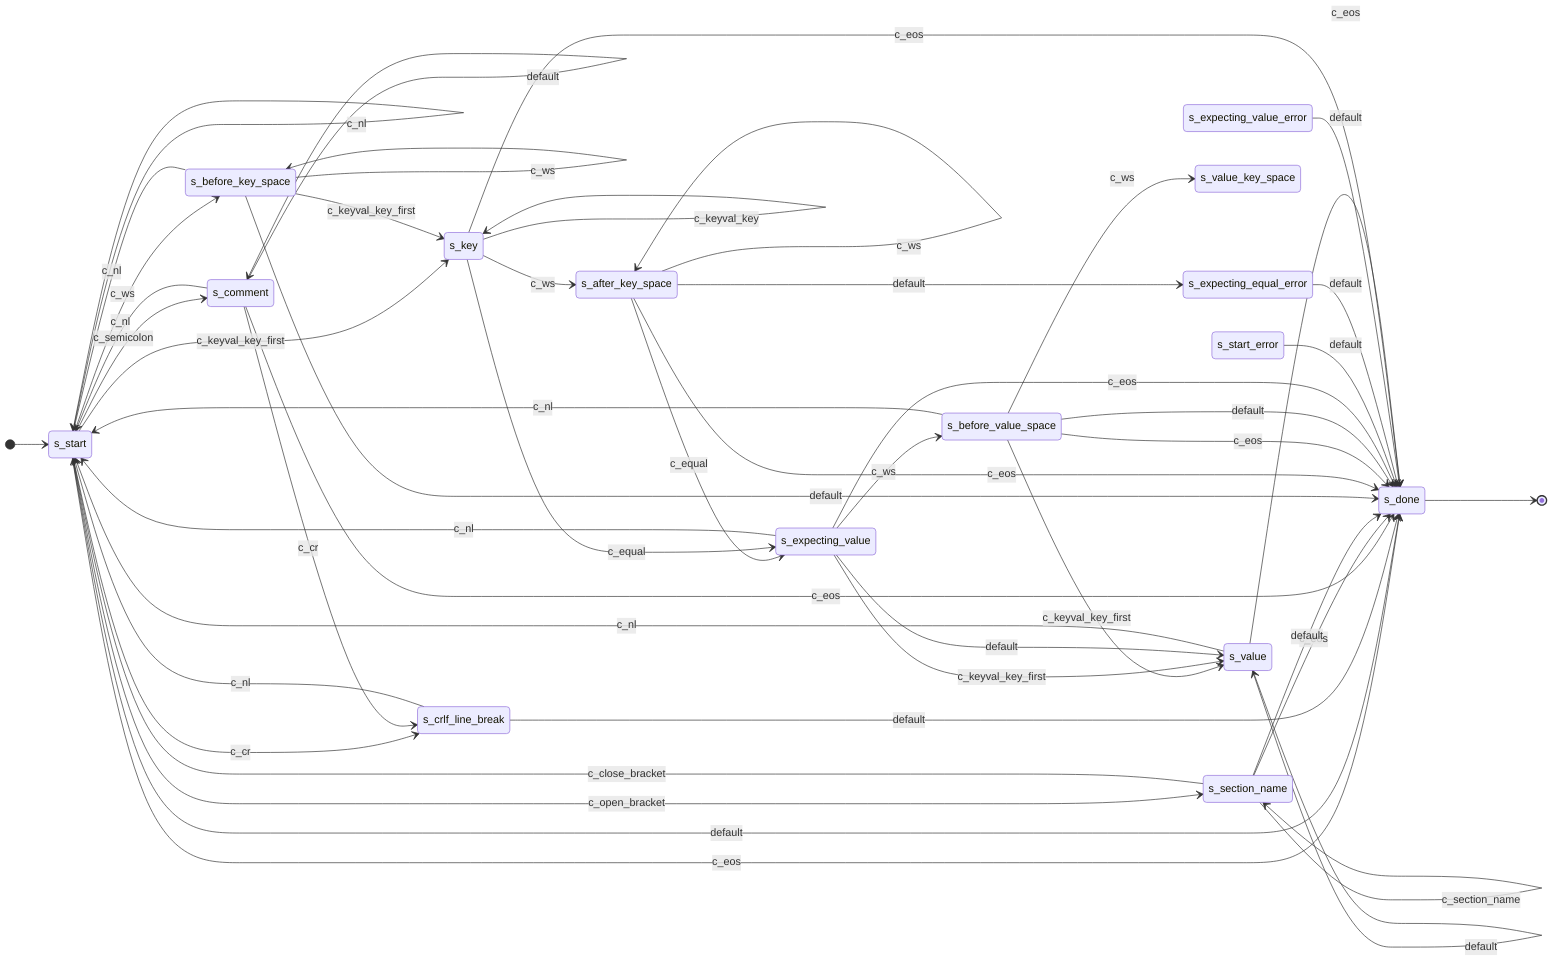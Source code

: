 stateDiagram-v2
  direction LR

  %% s_start state
  [*] --> s_start
  s_start --> s_key: c_keyval_key_first
  s_start --> s_done: c_eos
  s_start --> s_comment: c_semicolon
  s_start --> s_before_key_space: c_ws
  s_start --> s_crlf_line_break: c_cr
  s_start --> s_start: c_nl
  s_start --> s_section_name: c_open_bracket
  s_start --> s_done: default

  %% s_crlf_line_break state
  s_crlf_line_break --> s_start: c_nl
  s_crlf_line_break --> s_done: default

  %% s_comment state
  s_comment --> s_crlf_line_break: c_cr
  s_comment --> s_start: c_nl
  s_comment --> s_done: c_eos
  s_comment --> s_comment: default

  %% s_section_name state
  s_section_name --> s_section_name: c_section_name
  s_section_name --> s_start: c_close_bracket
  s_section_name --> s_done: c_eos
  s_section_name --> s_done: default

  %% s_before_key_space state
  s_before_key_space --> s_before_key_space: c_ws
  s_before_key_space --> s_start: c_nl
  s_before_key_space --> s_key: c_keyval_key_first
  s_before_key_space --> s_done: default

  %% s_after_key_space state
  s_after_key_space --> s_after_key_space: c_ws
  s_after_key_space --> s_expecting_value: c_equal
  s_after_key_space --> s_done: c_eos
  s_after_key_space --> s_expecting_equal_error: default

  %% s_before_value_space state
  s_before_value_space --> s_value_key_space: c_ws
  s_before_value_space --> s_start: c_nl
  s_before_value_space --> s_value: c_keyval_key_first
  s_before_value_space --> s_done: c_eos
  s_before_value_space --> s_done: default

  %% s_expecting_value state
  s_expecting_value --> s_before_value_space: c_ws
  s_expecting_value --> s_done: c_eos
  s_expecting_value --> s_start: c_nl
  s_expecting_value --> s_value: c_keyval_key_first
  s_expecting_value --> s_value: default

  %% s_start_error state
  s_start_error --> s_done: default

  %% s_expecting_equal_error state
  s_expecting_equal_error --> s_done: default

  %% s_expecting_value_error state
  s_expecting_value_error --> s_done: default

  %% s_key state
  s_key --> s_key: c_keyval_key
  s_key --> s_expecting_value: c_equal
  s_key --> s_done: c_eos
  s_key --> s_after_key_space: c_ws

  %% s_value state
  s_value --> s_start: c_nl
  s_value --> s_done: c_eos
  s_value --> s_value: default

  %% s_done state
  s_done --> [*]